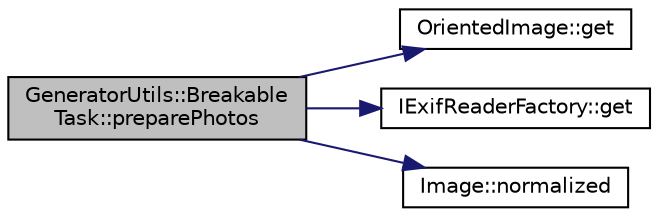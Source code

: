 digraph "GeneratorUtils::BreakableTask::preparePhotos"
{
 // LATEX_PDF_SIZE
  edge [fontname="Helvetica",fontsize="10",labelfontname="Helvetica",labelfontsize="10"];
  node [fontname="Helvetica",fontsize="10",shape=record];
  rankdir="LR";
  Node1 [label="GeneratorUtils::Breakable\lTask::preparePhotos",height=0.2,width=0.4,color="black", fillcolor="grey75", style="filled", fontcolor="black",tooltip=" "];
  Node1 -> Node2 [color="midnightblue",fontsize="10",style="solid",fontname="Helvetica"];
  Node2 [label="OrientedImage::get",height=0.2,width=0.4,color="black", fillcolor="white", style="filled",URL="$class_oriented_image.html#a1b407afa9fabdcd03a5964a54ccfa6b5",tooltip=" "];
  Node1 -> Node3 [color="midnightblue",fontsize="10",style="solid",fontname="Helvetica"];
  Node3 [label="IExifReaderFactory::get",height=0.2,width=0.4,color="black", fillcolor="white", style="filled",URL="$struct_i_exif_reader_factory.html#a01b1fd15fa74ec542ea94c8fb19fbde3",tooltip=" "];
  Node1 -> Node4 [color="midnightblue",fontsize="10",style="solid",fontname="Helvetica"];
  Node4 [label="Image::normalized",height=0.2,width=0.4,color="black", fillcolor="white", style="filled",URL="$namespace_image.html#ac3d1e76edb2d4aedafbee5c8745fcdee",tooltip=" "];
}
